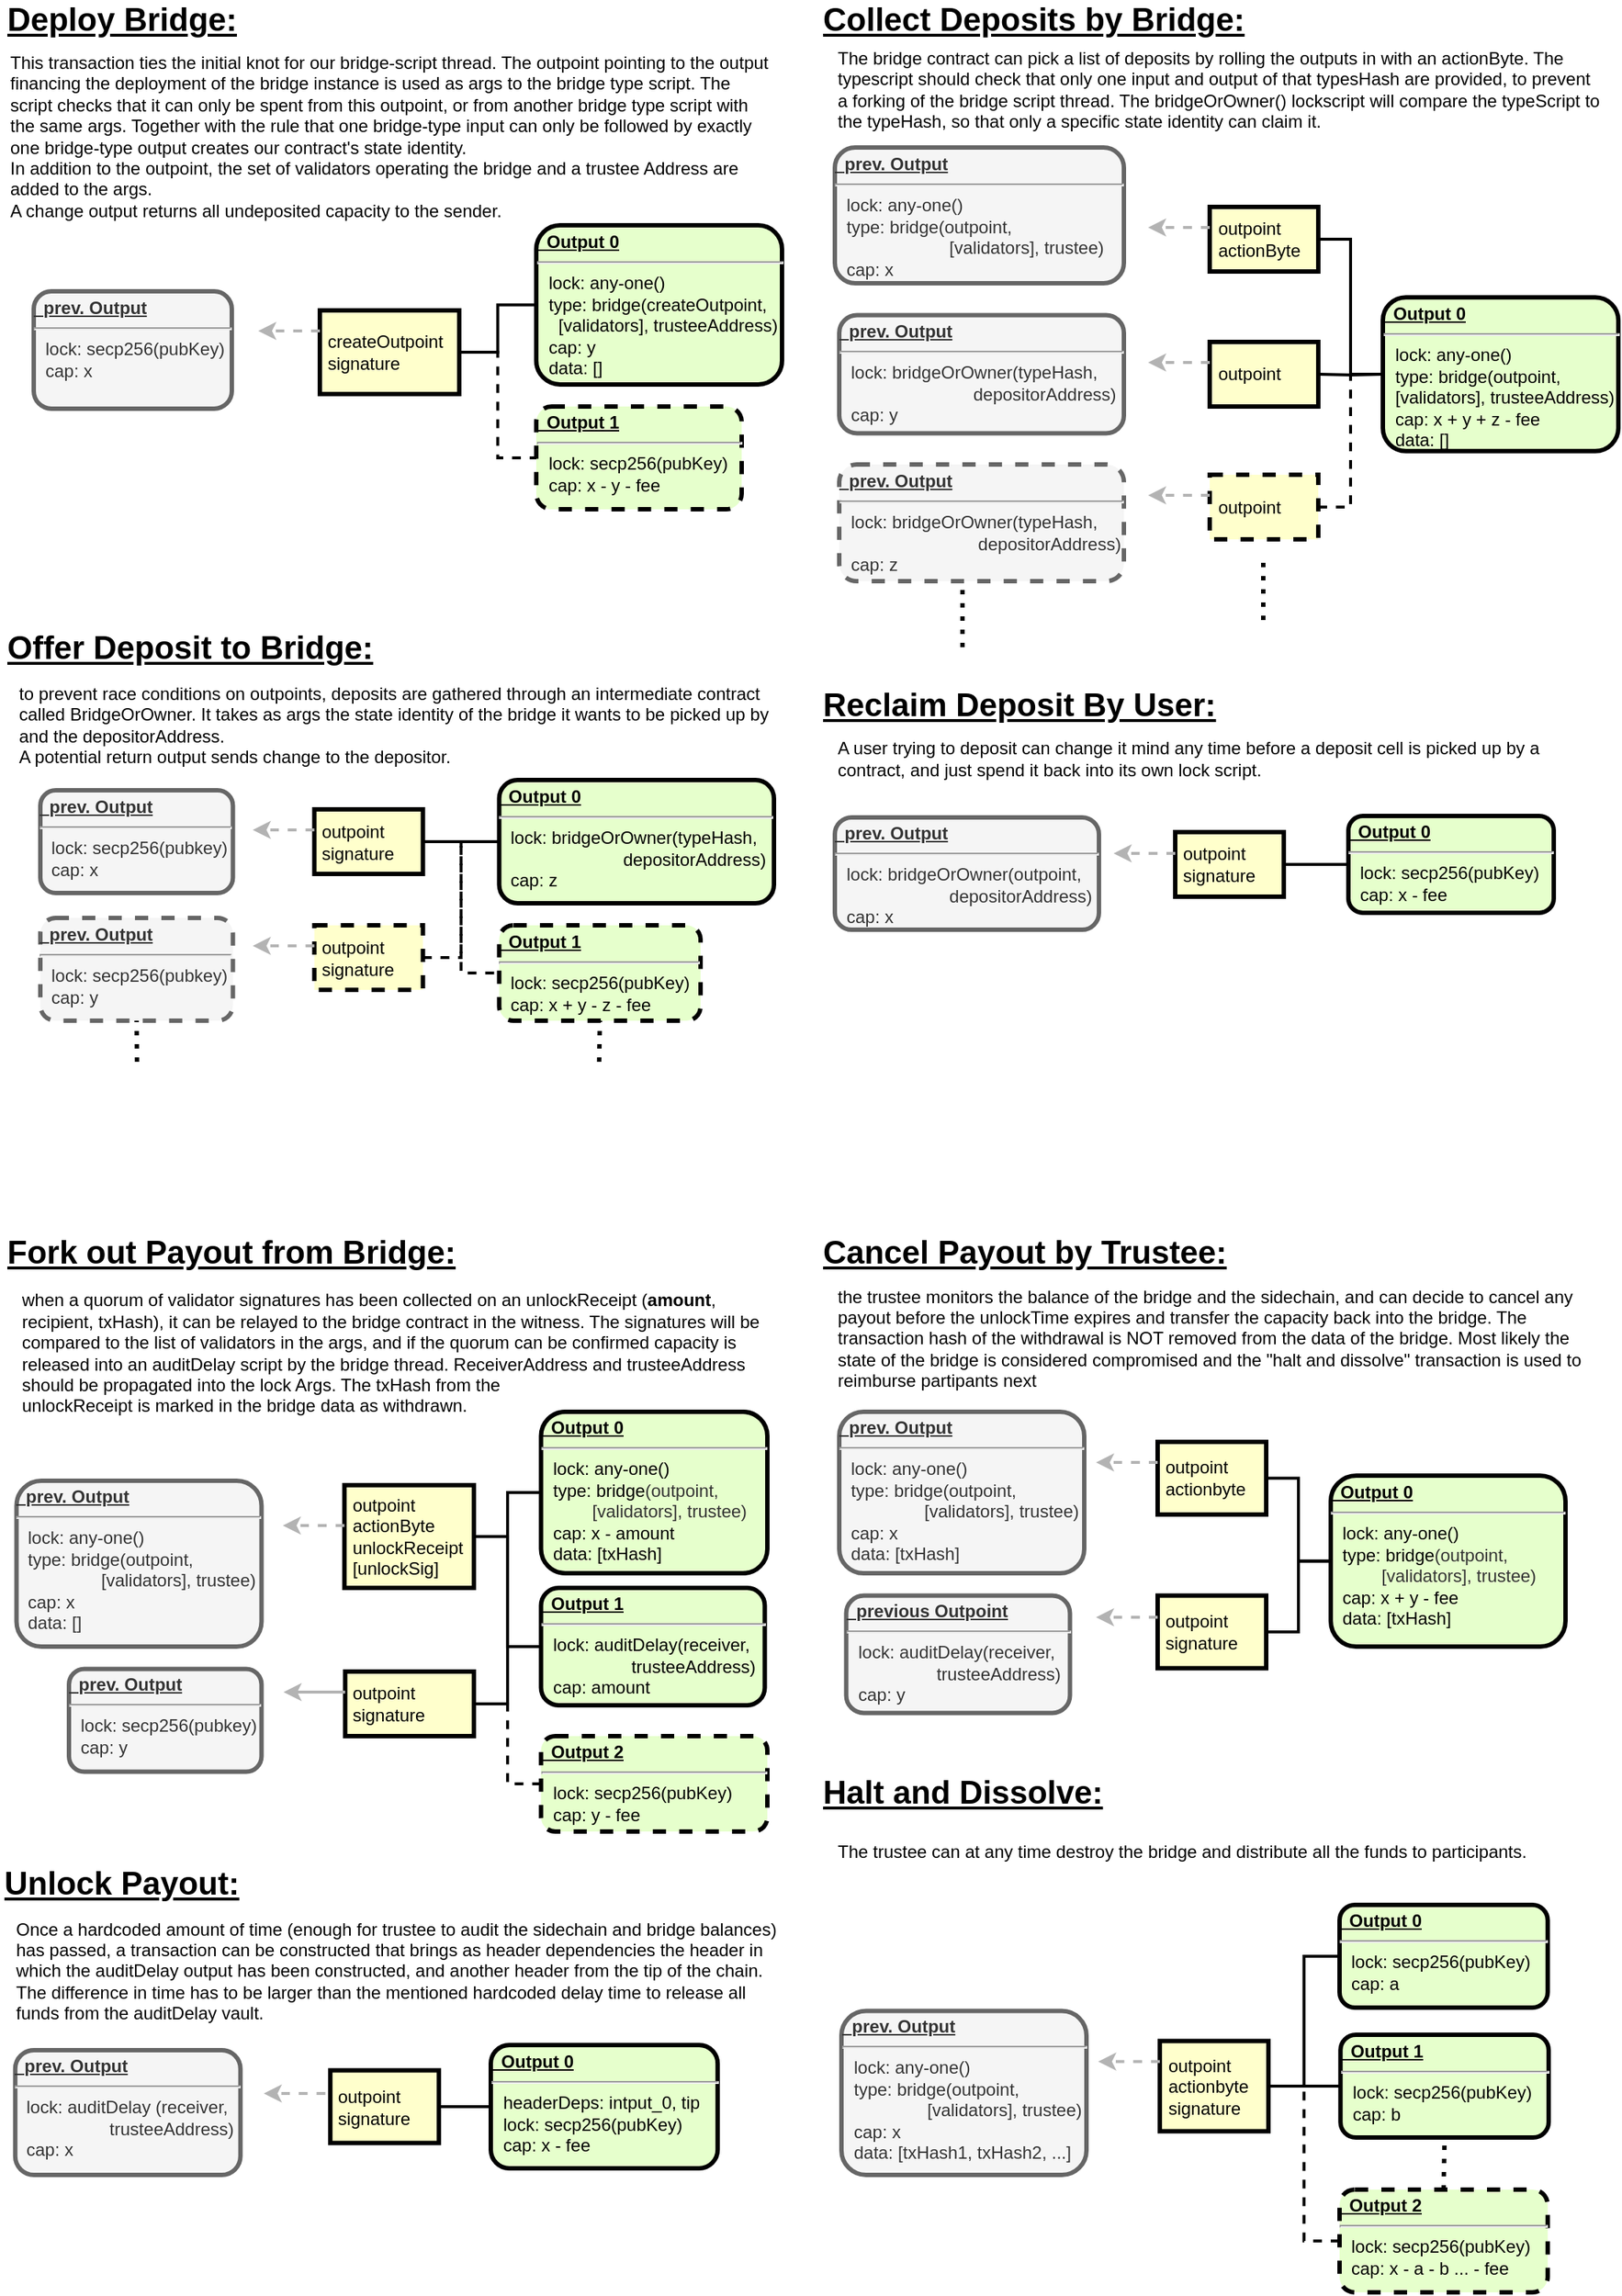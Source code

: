 <mxfile version="13.6.6" type="device"><diagram name="Page-1" id="c7558073-3199-34d8-9f00-42111426c3f3"><mxGraphModel dx="946" dy="512" grid="1" gridSize="10" guides="1" tooltips="1" connect="1" arrows="1" fold="1" page="1" pageScale="1" pageWidth="1169" pageHeight="827" background="#ffffff" math="0" shadow="0"><root><mxCell id="0"/><mxCell id="1" parent="0"/><mxCell id="2" value="&lt;p style=&quot;margin: 4px 0px 0px ; text-decoration: underline&quot;&gt;&lt;strong&gt;&amp;nbsp; Output 0&lt;br&gt;&lt;/strong&gt;&lt;/p&gt;&lt;hr&gt;&lt;p style=&quot;margin: 0px ; margin-left: 8px&quot;&gt;&lt;span style=&quot;font-weight: normal&quot;&gt;lock: any-one()&lt;br&gt;type: bridge(createOutpoint,&amp;nbsp;&lt;br&gt;&amp;nbsp; [validators], trusteeAddress)&lt;/span&gt;&lt;/p&gt;&lt;p style=&quot;margin: 0px ; margin-left: 8px&quot;&gt;&lt;span style=&quot;font-weight: normal&quot;&gt;cap: y&lt;br&gt;data: []&lt;/span&gt;&lt;/p&gt;" style="verticalAlign=middle;align=left;overflow=fill;fontSize=12;fontFamily=Helvetica;html=1;rounded=1;fontStyle=1;strokeWidth=3;fillColor=#E6FFCC" parent="1" vertex="1"><mxGeometry x="402.5" y="211.5" width="167.5" height="108.5" as="geometry"/></mxCell><mxCell id="3" value=" createOutpoint&#10; signature" style="whiteSpace=wrap;align=left;verticalAlign=middle;fontStyle=0;strokeWidth=3;fillColor=#FFFFCC" parent="1" vertex="1"><mxGeometry x="255" y="269.5" width="95" height="57" as="geometry"/></mxCell><mxCell id="6" value="&lt;p style=&quot;margin: 4px 0px 0px ; text-decoration: underline&quot;&gt;&lt;strong&gt;&amp;nbsp; prev. Output&lt;br&gt;&lt;/strong&gt;&lt;/p&gt;&lt;hr&gt;&lt;p style=&quot;margin: 0px ; margin-left: 8px&quot;&gt;&lt;span style=&quot;font-weight: normal&quot;&gt;lock: secp256(pubKey)&lt;br&gt;cap: x&lt;/span&gt;&lt;/p&gt;&lt;p style=&quot;margin: 0px ; margin-left: 8px&quot;&gt;&lt;br&gt;&lt;/p&gt;" style="verticalAlign=middle;align=left;overflow=fill;fontSize=12;fontFamily=Helvetica;html=1;rounded=1;fontStyle=1;strokeWidth=3;fillColor=#f5f5f5;strokeColor=#666666;fontColor=#333333;" parent="1" vertex="1"><mxGeometry x="60" y="256.5" width="135" height="80" as="geometry"/></mxCell><mxCell id="36" value="" style="edgeStyle=orthogonalEdgeStyle;strokeWidth=2;entryX=0;entryY=0.5;entryDx=0;entryDy=0;endArrow=none;endFill=0;rounded=0;exitX=1;exitY=0.5;exitDx=0;exitDy=0;" parent="1" target="2" edge="1" source="3"><mxGeometry width="100" height="100" relative="1" as="geometry"><mxPoint x="329" y="291.5" as="sourcePoint"/><mxPoint x="193" y="286.5" as="targetPoint"/></mxGeometry></mxCell><mxCell id="59" value="" style="edgeStyle=elbowEdgeStyle;elbow=horizontal;strokeWidth=2;exitX=0;exitY=0.5;exitDx=0;exitDy=0;dashed=1;strokeColor=#B3B3B3;" parent="1" edge="1"><mxGeometry width="100" height="100" relative="1" as="geometry"><mxPoint x="255" y="283.5" as="sourcePoint"/><mxPoint x="213" y="283.5" as="targetPoint"/><Array as="points"/></mxGeometry></mxCell><mxCell id="pe0Wf6HG9KtEQAq0Mvvo-97" value="&lt;p style=&quot;margin: 4px 0px 0px ; text-decoration: underline&quot;&gt;&lt;strong&gt;&amp;nbsp; Output 1&lt;br&gt;&lt;/strong&gt;&lt;/p&gt;&lt;hr&gt;&lt;p style=&quot;margin: 0px ; margin-left: 8px&quot;&gt;&lt;span style=&quot;font-weight: normal&quot;&gt;lock: secp256(pubKey)&lt;br&gt;cap: x - y - fee&lt;/span&gt;&lt;/p&gt;" style="verticalAlign=middle;align=left;overflow=fill;fontSize=12;fontFamily=Helvetica;html=1;rounded=1;fontStyle=1;strokeWidth=3;fillColor=#E6FFCC;dashed=1;" parent="1" vertex="1"><mxGeometry x="402.5" y="335" width="140" height="70" as="geometry"/></mxCell><mxCell id="pe0Wf6HG9KtEQAq0Mvvo-98" value="" style="edgeStyle=orthogonalEdgeStyle;strokeWidth=2;exitX=1;exitY=0.5;exitDx=0;exitDy=0;entryX=0;entryY=0.5;entryDx=0;entryDy=0;endArrow=none;endFill=0;rounded=0;dashed=1;" parent="1" source="3" target="pe0Wf6HG9KtEQAq0Mvvo-97" edge="1"><mxGeometry width="100" height="100" relative="1" as="geometry"><mxPoint x="323" y="246.5" as="sourcePoint"/><mxPoint x="396.5" y="261.5" as="targetPoint"/></mxGeometry></mxCell><mxCell id="pe0Wf6HG9KtEQAq0Mvvo-99" value="&lt;font style=&quot;font-size: 22px&quot;&gt;&lt;b&gt;&lt;u&gt;Deploy Bridge:&lt;/u&gt;&lt;/b&gt;&lt;/font&gt;" style="text;html=1;strokeColor=none;fillColor=none;align=left;verticalAlign=middle;whiteSpace=wrap;rounded=0;dashed=1;" parent="1" vertex="1"><mxGeometry x="40" y="61.5" width="256" height="20" as="geometry"/></mxCell><mxCell id="pe0Wf6HG9KtEQAq0Mvvo-100" value="&lt;p style=&quot;margin: 4px 0px 0px ; text-decoration: underline&quot;&gt;&lt;strong&gt;&amp;nbsp; Output 0&lt;br&gt;&lt;/strong&gt;&lt;/p&gt;&lt;hr&gt;&lt;p style=&quot;margin: 0px ; margin-left: 8px&quot;&gt;&lt;span style=&quot;font-weight: normal&quot;&gt;lock: bridgeOrOwner(typeHash,&lt;/span&gt;&lt;/p&gt;&lt;p style=&quot;margin: 0px ; margin-left: 8px&quot;&gt;&lt;span style=&quot;font-weight: normal&quot;&gt;&amp;nbsp; &amp;nbsp; &amp;nbsp; &amp;nbsp; &amp;nbsp; &amp;nbsp; &amp;nbsp; &amp;nbsp; &amp;nbsp; &amp;nbsp; &amp;nbsp; &amp;nbsp;&lt;/span&gt;&lt;span style=&quot;font-weight: 400&quot;&gt;depositorAddress&lt;/span&gt;&lt;span style=&quot;font-weight: normal&quot;&gt;)&lt;/span&gt;&lt;br&gt;&lt;span style=&quot;font-weight: normal&quot;&gt;cap: z&lt;/span&gt;&lt;/p&gt;" style="verticalAlign=middle;align=left;overflow=fill;fontSize=12;fontFamily=Helvetica;html=1;rounded=1;fontStyle=1;strokeWidth=3;fillColor=#E6FFCC" parent="1" vertex="1"><mxGeometry x="377.24" y="589.5" width="187.25" height="84" as="geometry"/></mxCell><mxCell id="pe0Wf6HG9KtEQAq0Mvvo-101" value=" outpoint&#10; signature" style="whiteSpace=wrap;align=left;verticalAlign=middle;fontStyle=0;strokeWidth=3;fillColor=#FFFFCC" parent="1" vertex="1"><mxGeometry x="251.25" y="609.5" width="74" height="44" as="geometry"/></mxCell><mxCell id="pe0Wf6HG9KtEQAq0Mvvo-102" value="&lt;p style=&quot;margin: 4px 0px 0px ; text-decoration: underline&quot;&gt;&lt;strong&gt;&amp;nbsp; prev. Output&lt;br&gt;&lt;/strong&gt;&lt;/p&gt;&lt;hr&gt;&lt;p style=&quot;margin: 0px ; margin-left: 8px&quot;&gt;&lt;span style=&quot;font-weight: normal&quot;&gt;lock: secp256(pubkey)&lt;br&gt;cap: x&lt;/span&gt;&lt;/p&gt;&lt;p style=&quot;margin: 0px ; margin-left: 8px&quot;&gt;&lt;br&gt;&lt;/p&gt;" style="verticalAlign=middle;align=left;overflow=fill;fontSize=12;fontFamily=Helvetica;html=1;rounded=1;fontStyle=1;strokeWidth=3;fillColor=#f5f5f5;strokeColor=#666666;fontColor=#333333;" parent="1" vertex="1"><mxGeometry x="64.49" y="596.5" width="131.25" height="70" as="geometry"/></mxCell><mxCell id="pe0Wf6HG9KtEQAq0Mvvo-103" value="" style="edgeStyle=orthogonalEdgeStyle;strokeWidth=2;entryX=0;entryY=0.5;entryDx=0;entryDy=0;endArrow=none;endFill=0;rounded=0;exitX=1;exitY=0.5;exitDx=0;exitDy=0;" parent="1" target="pe0Wf6HG9KtEQAq0Mvvo-100" edge="1" source="pe0Wf6HG9KtEQAq0Mvvo-101"><mxGeometry width="100" height="100" relative="1" as="geometry"><mxPoint x="325.25" y="666.5" as="sourcePoint"/><mxPoint x="189.25" y="661.5" as="targetPoint"/></mxGeometry></mxCell><mxCell id="pe0Wf6HG9KtEQAq0Mvvo-104" value="" style="edgeStyle=elbowEdgeStyle;elbow=horizontal;strokeWidth=2;exitX=0;exitY=0.5;exitDx=0;exitDy=0;dashed=1;strokeColor=#B3B3B3;" parent="1" edge="1"><mxGeometry width="100" height="100" relative="1" as="geometry"><mxPoint x="251.25" y="623.5" as="sourcePoint"/><mxPoint x="209.25" y="623.5" as="targetPoint"/><Array as="points"/></mxGeometry></mxCell><mxCell id="pe0Wf6HG9KtEQAq0Mvvo-105" value="&lt;p style=&quot;margin: 4px 0px 0px ; text-decoration: underline&quot;&gt;&lt;strong&gt;&amp;nbsp; Output 1&lt;br&gt;&lt;/strong&gt;&lt;/p&gt;&lt;hr&gt;&lt;p style=&quot;margin: 0px ; margin-left: 8px&quot;&gt;&lt;span style=&quot;font-weight: normal&quot;&gt;lock: secp256(pubKey)&lt;br&gt;cap: x + y - z - fee&lt;/span&gt;&lt;/p&gt;" style="verticalAlign=middle;align=left;overflow=fill;fontSize=12;fontFamily=Helvetica;html=1;rounded=1;fontStyle=1;strokeWidth=3;fillColor=#E6FFCC;dashed=1;" parent="1" vertex="1"><mxGeometry x="377.24" y="688.5" width="137.25" height="65" as="geometry"/></mxCell><mxCell id="pe0Wf6HG9KtEQAq0Mvvo-106" value="" style="edgeStyle=orthogonalEdgeStyle;strokeWidth=2;exitX=1;exitY=0.5;exitDx=0;exitDy=0;entryX=0;entryY=0.5;entryDx=0;entryDy=0;endArrow=none;endFill=0;rounded=0;dashed=1;" parent="1" source="pe0Wf6HG9KtEQAq0Mvvo-101" target="pe0Wf6HG9KtEQAq0Mvvo-105" edge="1"><mxGeometry width="100" height="100" relative="1" as="geometry"><mxPoint x="319.25" y="621.5" as="sourcePoint"/><mxPoint x="392.75" y="636.5" as="targetPoint"/></mxGeometry></mxCell><mxCell id="pe0Wf6HG9KtEQAq0Mvvo-107" value="&lt;font style=&quot;font-size: 22px&quot;&gt;&lt;b&gt;&lt;u&gt;Offer Deposit to Bridge:&lt;/u&gt;&lt;/b&gt;&lt;/font&gt;" style="text;html=1;strokeColor=none;fillColor=none;align=left;verticalAlign=middle;whiteSpace=wrap;rounded=0;dashed=1;" parent="1" vertex="1"><mxGeometry x="40" y="490" width="256.5" height="20" as="geometry"/></mxCell><mxCell id="pe0Wf6HG9KtEQAq0Mvvo-108" value="&lt;p style=&quot;margin: 4px 0px 0px ; text-decoration: underline&quot;&gt;&lt;strong&gt;&amp;nbsp; Output 0&lt;br&gt;&lt;/strong&gt;&lt;/p&gt;&lt;hr&gt;&lt;p style=&quot;margin: 0px ; margin-left: 8px&quot;&gt;&lt;span style=&quot;font-weight: 400&quot;&gt;lock: any-one()&lt;br&gt;&lt;/span&gt;&lt;span style=&quot;font-weight: normal&quot;&gt;type: bridge&lt;/span&gt;&lt;span style=&quot;font-weight: 400&quot;&gt;(outpoint, &lt;br&gt;[validators], trusteeAddress)&lt;/span&gt;&lt;span style=&quot;font-weight: normal&quot;&gt;&lt;br&gt;cap: x + y + z - fee&lt;br&gt;data: []&lt;/span&gt;&lt;/p&gt;" style="verticalAlign=middle;align=left;overflow=fill;fontSize=12;fontFamily=Helvetica;html=1;rounded=1;fontStyle=1;strokeWidth=3;fillColor=#E6FFCC" parent="1" vertex="1"><mxGeometry x="979.5" y="260.63" width="160.5" height="104.75" as="geometry"/></mxCell><mxCell id="pe0Wf6HG9KtEQAq0Mvvo-109" value=" outpoint" style="whiteSpace=wrap;align=left;verticalAlign=middle;fontStyle=0;strokeWidth=3;fillColor=#FFFFCC" parent="1" vertex="1"><mxGeometry x="861.5" y="291" width="74" height="44" as="geometry"/></mxCell><mxCell id="pe0Wf6HG9KtEQAq0Mvvo-110" value="&lt;p style=&quot;margin: 4px 0px 0px ; text-decoration: underline&quot;&gt;&lt;strong&gt;&amp;nbsp; prev. Output&lt;/strong&gt;&lt;strong&gt;&lt;br&gt;&lt;/strong&gt;&lt;/p&gt;&lt;hr&gt;&lt;p style=&quot;margin: 0px ; margin-left: 8px&quot;&gt;&lt;span style=&quot;font-weight: normal&quot;&gt;lock: bridgeOrOwner(typeHash, &lt;br&gt;&amp;nbsp; &amp;nbsp; &amp;nbsp; &amp;nbsp; &amp;nbsp; &amp;nbsp; &amp;nbsp; &amp;nbsp; &amp;nbsp; &amp;nbsp; &amp;nbsp; &amp;nbsp; &amp;nbsp;depositorAddress)&lt;br&gt;cap: y&lt;/span&gt;&lt;/p&gt;&lt;p style=&quot;margin: 0px ; margin-left: 8px&quot;&gt;&lt;br&gt;&lt;/p&gt;" style="verticalAlign=middle;align=left;overflow=fill;fontSize=12;fontFamily=Helvetica;html=1;rounded=1;fontStyle=1;strokeWidth=3;fillColor=#f5f5f5;strokeColor=#666666;fontColor=#333333;" parent="1" vertex="1"><mxGeometry x="609" y="272.75" width="194" height="80.5" as="geometry"/></mxCell><mxCell id="pe0Wf6HG9KtEQAq0Mvvo-111" value="" style="edgeStyle=orthogonalEdgeStyle;strokeWidth=2;entryX=0;entryY=0.5;entryDx=0;entryDy=0;endArrow=none;endFill=0;rounded=0;" parent="1" target="pe0Wf6HG9KtEQAq0Mvvo-108" edge="1"><mxGeometry width="100" height="100" relative="1" as="geometry"><mxPoint x="935.5" y="313" as="sourcePoint"/><mxPoint x="799.5" y="308" as="targetPoint"/></mxGeometry></mxCell><mxCell id="pe0Wf6HG9KtEQAq0Mvvo-112" value="" style="edgeStyle=elbowEdgeStyle;elbow=horizontal;strokeWidth=2;exitX=0;exitY=0.5;exitDx=0;exitDy=0;dashed=1;strokeColor=#B3B3B3;" parent="1" edge="1"><mxGeometry width="100" height="100" relative="1" as="geometry"><mxPoint x="861.5" y="305" as="sourcePoint"/><mxPoint x="819.5" y="305" as="targetPoint"/><Array as="points"/></mxGeometry></mxCell><mxCell id="pe0Wf6HG9KtEQAq0Mvvo-114" value="" style="edgeStyle=orthogonalEdgeStyle;strokeWidth=2;exitX=1;exitY=0.5;exitDx=0;exitDy=0;entryX=0;entryY=0.5;entryDx=0;entryDy=0;endArrow=none;endFill=0;rounded=0;dashed=1;" parent="1" source="pe0Wf6HG9KtEQAq0Mvvo-117" target="pe0Wf6HG9KtEQAq0Mvvo-108" edge="1"><mxGeometry width="100" height="100" relative="1" as="geometry"><mxPoint x="929.5" y="268" as="sourcePoint"/><mxPoint x="993" y="363" as="targetPoint"/></mxGeometry></mxCell><mxCell id="pe0Wf6HG9KtEQAq0Mvvo-115" value="&lt;font style=&quot;font-size: 22px&quot;&gt;&lt;b&gt;&lt;u&gt;Collect Deposits by Bridge:&lt;/u&gt;&lt;/b&gt;&lt;/font&gt;" style="text;html=1;strokeColor=none;fillColor=none;align=left;verticalAlign=middle;whiteSpace=wrap;rounded=0;dashed=1;" parent="1" vertex="1"><mxGeometry x="596" y="61.5" width="320" height="20" as="geometry"/></mxCell><mxCell id="pe0Wf6HG9KtEQAq0Mvvo-116" value="&lt;p style=&quot;margin: 4px 0px 0px ; text-decoration: underline&quot;&gt;&lt;strong&gt;&amp;nbsp; prev. Output&lt;br&gt;&lt;/strong&gt;&lt;/p&gt;&lt;hr&gt;&lt;p style=&quot;margin: 0px ; margin-left: 8px&quot;&gt;&lt;span style=&quot;font-weight: normal&quot;&gt;lock: bridgeOrOwner(typeHash,&lt;br&gt;&amp;nbsp; &amp;nbsp; &amp;nbsp; &amp;nbsp; &amp;nbsp; &amp;nbsp; &amp;nbsp; &amp;nbsp; &amp;nbsp; &amp;nbsp; &amp;nbsp; &amp;nbsp; &amp;nbsp; depositorAddress)&lt;br&gt;cap: z&lt;/span&gt;&lt;/p&gt;&lt;p style=&quot;margin: 0px ; margin-left: 8px&quot;&gt;&lt;br&gt;&lt;/p&gt;" style="verticalAlign=middle;align=left;overflow=fill;fontSize=12;fontFamily=Helvetica;html=1;rounded=1;fontStyle=1;strokeWidth=3;fillColor=#f5f5f5;strokeColor=#666666;fontColor=#333333;dashed=1;" parent="1" vertex="1"><mxGeometry x="609" y="374.5" width="194" height="79.5" as="geometry"/></mxCell><mxCell id="pe0Wf6HG9KtEQAq0Mvvo-117" value=" outpoint" style="whiteSpace=wrap;align=left;verticalAlign=middle;fontStyle=0;strokeWidth=3;fillColor=#FFFFCC;dashed=1;" parent="1" vertex="1"><mxGeometry x="861.5" y="381.5" width="74" height="44" as="geometry"/></mxCell><mxCell id="pe0Wf6HG9KtEQAq0Mvvo-118" value="" style="edgeStyle=elbowEdgeStyle;elbow=horizontal;strokeWidth=2;exitX=0;exitY=0.5;exitDx=0;exitDy=0;dashed=1;strokeColor=#B3B3B3;" parent="1" edge="1"><mxGeometry width="100" height="100" relative="1" as="geometry"><mxPoint x="861.5" y="395.5" as="sourcePoint"/><mxPoint x="819.5" y="395.5" as="targetPoint"/><Array as="points"/></mxGeometry></mxCell><mxCell id="pe0Wf6HG9KtEQAq0Mvvo-119" value="" style="endArrow=none;dashed=1;html=1;strokeColor=#000000;dashPattern=1 2;strokeWidth=3;" parent="1" edge="1"><mxGeometry width="50" height="50" relative="1" as="geometry"><mxPoint x="693" y="460" as="sourcePoint"/><mxPoint x="693" y="500" as="targetPoint"/></mxGeometry></mxCell><mxCell id="pe0Wf6HG9KtEQAq0Mvvo-120" value="" style="endArrow=none;dashed=1;html=1;strokeColor=#000000;dashPattern=1 2;strokeWidth=3;" parent="1" edge="1"><mxGeometry width="50" height="50" relative="1" as="geometry"><mxPoint x="898" y="441.5" as="sourcePoint"/><mxPoint x="898" y="481.5" as="targetPoint"/></mxGeometry></mxCell><mxCell id="pe0Wf6HG9KtEQAq0Mvvo-121" value="&lt;p style=&quot;margin: 4px 0px 0px ; text-decoration: underline&quot;&gt;&lt;strong&gt;&amp;nbsp; Output 0&lt;br&gt;&lt;/strong&gt;&lt;/p&gt;&lt;hr&gt;&lt;p style=&quot;margin: 0px ; margin-left: 8px&quot;&gt;&lt;span style=&quot;font-weight: 400&quot;&gt;lock: any-one()&lt;br&gt;&lt;/span&gt;&lt;span style=&quot;font-weight: normal&quot;&gt;type: bridge&lt;/span&gt;&lt;span style=&quot;color: rgb(51 , 51 , 51) ; font-weight: 400&quot;&gt;(outpoint,&lt;br&gt;&amp;nbsp; &amp;nbsp; &amp;nbsp; &amp;nbsp; [validators], trustee)&lt;/span&gt;&lt;span style=&quot;font-weight: normal&quot;&gt;&lt;br&gt;cap: x - amount&lt;br&gt;data: [txHash]&lt;/span&gt;&lt;/p&gt;" style="verticalAlign=middle;align=left;overflow=fill;fontSize=12;fontFamily=Helvetica;html=1;rounded=1;fontStyle=1;strokeWidth=3;fillColor=#E6FFCC" parent="1" vertex="1"><mxGeometry x="405.75" y="1020" width="154.25" height="110" as="geometry"/></mxCell><mxCell id="pe0Wf6HG9KtEQAq0Mvvo-122" value=" outpoint&#10; actionByte&#10; unlockReceipt&#10; [unlockSig]" style="whiteSpace=wrap;align=left;verticalAlign=middle;fontStyle=0;strokeWidth=3;fillColor=#FFFFCC" parent="1" vertex="1"><mxGeometry x="271.75" y="1070" width="88.25" height="70" as="geometry"/></mxCell><mxCell id="pe0Wf6HG9KtEQAq0Mvvo-124" value="" style="edgeStyle=orthogonalEdgeStyle;strokeWidth=2;entryX=0;entryY=0.5;entryDx=0;entryDy=0;endArrow=none;endFill=0;rounded=0;exitX=1;exitY=0.5;exitDx=0;exitDy=0;" parent="1" source="kE3c7LtbKAelAo4H2OEU-123" target="pe0Wf6HG9KtEQAq0Mvvo-121" edge="1"><mxGeometry width="100" height="100" relative="1" as="geometry"><mxPoint x="361.75" y="1087.5" as="sourcePoint"/><mxPoint x="225.75" y="1082.5" as="targetPoint"/></mxGeometry></mxCell><mxCell id="pe0Wf6HG9KtEQAq0Mvvo-125" value="" style="edgeStyle=elbowEdgeStyle;elbow=horizontal;strokeWidth=2;exitX=0;exitY=0.5;exitDx=0;exitDy=0;dashed=1;strokeColor=#B3B3B3;" parent="1" edge="1"><mxGeometry width="100" height="100" relative="1" as="geometry"><mxPoint x="271.75" y="1097.5" as="sourcePoint"/><mxPoint x="229.75" y="1097.5" as="targetPoint"/><Array as="points"/></mxGeometry></mxCell><mxCell id="pe0Wf6HG9KtEQAq0Mvvo-126" value="" style="edgeStyle=orthogonalEdgeStyle;strokeWidth=2;exitX=0;exitY=0.5;exitDx=0;exitDy=0;entryX=1;entryY=0.5;entryDx=0;entryDy=0;endArrow=none;endFill=0;rounded=0;" parent="1" source="pe0Wf6HG9KtEQAq0Mvvo-133" target="pe0Wf6HG9KtEQAq0Mvvo-122" edge="1"><mxGeometry width="100" height="100" relative="1" as="geometry"><mxPoint x="361.75" y="1178" as="sourcePoint"/><mxPoint x="419.25" y="1137.5" as="targetPoint"/></mxGeometry></mxCell><mxCell id="pe0Wf6HG9KtEQAq0Mvvo-127" value="&lt;font style=&quot;font-size: 22px&quot;&gt;&lt;b&gt;&lt;u&gt;Fork out Payout from Bridge:&lt;/u&gt;&lt;/b&gt;&lt;/font&gt;" style="text;html=1;strokeColor=none;fillColor=none;align=left;verticalAlign=middle;whiteSpace=wrap;rounded=0;dashed=1;" parent="1" vertex="1"><mxGeometry x="40.0" y="902" width="316" height="20" as="geometry"/></mxCell><mxCell id="pe0Wf6HG9KtEQAq0Mvvo-133" value="&lt;p style=&quot;margin: 4px 0px 0px ; text-decoration: underline&quot;&gt;&lt;strong&gt;&amp;nbsp; Output 1&lt;br&gt;&lt;/strong&gt;&lt;/p&gt;&lt;hr&gt;&lt;p style=&quot;margin: 0px ; margin-left: 8px&quot;&gt;&lt;span style=&quot;font-weight: 400&quot;&gt;lock: auditDelay(receiver,&lt;br&gt;&amp;nbsp; &amp;nbsp; &amp;nbsp; &amp;nbsp; &amp;nbsp; &amp;nbsp; &amp;nbsp; &amp;nbsp; trusteeAddress)&lt;/span&gt;&lt;span style=&quot;font-weight: normal&quot;&gt;&lt;br&gt;cap: amount&lt;/span&gt;&lt;/p&gt;" style="verticalAlign=middle;align=left;overflow=fill;fontSize=12;fontFamily=Helvetica;html=1;rounded=1;fontStyle=1;strokeWidth=3;fillColor=#E6FFCC" parent="1" vertex="1"><mxGeometry x="405.75" y="1140" width="152.5" height="80" as="geometry"/></mxCell><mxCell id="pe0Wf6HG9KtEQAq0Mvvo-134" value="&lt;p style=&quot;margin: 4px 0px 0px ; text-decoration: underline&quot;&gt;&lt;strong&gt;&amp;nbsp; Output 0&lt;br&gt;&lt;/strong&gt;&lt;/p&gt;&lt;hr&gt;&lt;p style=&quot;margin: 0px ; margin-left: 8px&quot;&gt;&lt;span style=&quot;font-weight: 400&quot;&gt;lock: secp256(pubKey)&lt;/span&gt;&lt;span style=&quot;font-weight: normal&quot;&gt;&lt;br&gt;cap: x - fee&lt;/span&gt;&lt;/p&gt;" style="verticalAlign=middle;align=left;overflow=fill;fontSize=12;fontFamily=Helvetica;html=1;rounded=1;fontStyle=1;strokeWidth=3;fillColor=#E6FFCC" parent="1" vertex="1"><mxGeometry x="956" y="614" width="140" height="66" as="geometry"/></mxCell><mxCell id="pe0Wf6HG9KtEQAq0Mvvo-135" value=" outpoint&#10; signature" style="whiteSpace=wrap;align=left;verticalAlign=middle;fontStyle=0;strokeWidth=3;fillColor=#FFFFCC" parent="1" vertex="1"><mxGeometry x="838" y="625" width="74" height="44" as="geometry"/></mxCell><mxCell id="pe0Wf6HG9KtEQAq0Mvvo-136" value="&lt;p style=&quot;margin: 4px 0px 0px ; text-decoration: underline&quot;&gt;&lt;strong&gt;&amp;nbsp; prev. Output&lt;br&gt;&lt;/strong&gt;&lt;/p&gt;&lt;hr&gt;&lt;p style=&quot;margin: 0px ; margin-left: 8px&quot;&gt;&lt;span style=&quot;font-weight: normal&quot;&gt;lock: bridgeOrOwner(outpoint,&lt;/span&gt;&lt;/p&gt;&lt;p style=&quot;margin: 0px ; margin-left: 8px&quot;&gt;&lt;span style=&quot;font-weight: normal&quot;&gt;&amp;nbsp; &amp;nbsp; &amp;nbsp; &amp;nbsp; &amp;nbsp; &amp;nbsp; &amp;nbsp; &amp;nbsp; &amp;nbsp; &amp;nbsp; &amp;nbsp;depositorAddress)&lt;br&gt;cap: x&lt;/span&gt;&lt;/p&gt;&lt;p style=&quot;margin: 0px ; margin-left: 8px&quot;&gt;&lt;br&gt;&lt;/p&gt;" style="verticalAlign=middle;align=left;overflow=fill;fontSize=12;fontFamily=Helvetica;html=1;rounded=1;fontStyle=1;strokeWidth=3;fillColor=#f5f5f5;strokeColor=#666666;fontColor=#333333;" parent="1" vertex="1"><mxGeometry x="606" y="615" width="180" height="76.5" as="geometry"/></mxCell><mxCell id="pe0Wf6HG9KtEQAq0Mvvo-137" value="" style="edgeStyle=orthogonalEdgeStyle;strokeWidth=2;entryX=0;entryY=0.5;entryDx=0;entryDy=0;endArrow=none;endFill=0;rounded=0;exitX=1;exitY=0.5;exitDx=0;exitDy=0;" parent="1" target="pe0Wf6HG9KtEQAq0Mvvo-134" edge="1" source="pe0Wf6HG9KtEQAq0Mvvo-135"><mxGeometry width="100" height="100" relative="1" as="geometry"><mxPoint x="912" y="647.5" as="sourcePoint"/><mxPoint x="776" y="642.5" as="targetPoint"/></mxGeometry></mxCell><mxCell id="pe0Wf6HG9KtEQAq0Mvvo-138" value="" style="edgeStyle=elbowEdgeStyle;elbow=horizontal;strokeWidth=2;exitX=0;exitY=0.5;exitDx=0;exitDy=0;dashed=1;strokeColor=#B3B3B3;" parent="1" edge="1"><mxGeometry width="100" height="100" relative="1" as="geometry"><mxPoint x="838" y="639.5" as="sourcePoint"/><mxPoint x="796" y="639.5" as="targetPoint"/><Array as="points"/></mxGeometry></mxCell><mxCell id="pe0Wf6HG9KtEQAq0Mvvo-140" value="&lt;font style=&quot;font-size: 22px&quot;&gt;&lt;b&gt;&lt;u&gt;Reclaim Deposit By User:&lt;/u&gt;&lt;/b&gt;&lt;/font&gt;" style="text;html=1;strokeColor=none;fillColor=none;align=left;verticalAlign=middle;whiteSpace=wrap;rounded=0;dashed=1;" parent="1" vertex="1"><mxGeometry x="596" y="528.5" width="280" height="20" as="geometry"/></mxCell><mxCell id="pe0Wf6HG9KtEQAq0Mvvo-146" value="&lt;p style=&quot;margin: 4px 0px 0px ; text-decoration: underline&quot;&gt;&lt;strong&gt;&amp;nbsp; Output 0&lt;br&gt;&lt;/strong&gt;&lt;/p&gt;&lt;hr&gt;&lt;p style=&quot;margin: 0px ; margin-left: 8px&quot;&gt;&lt;span style=&quot;font-weight: 400&quot;&gt;headerDeps: intput_0, tip&lt;/span&gt;&lt;span style=&quot;font-weight: 400&quot;&gt;&lt;br&gt;lock: secp256(pubKey)&lt;/span&gt;&lt;span style=&quot;font-weight: normal&quot;&gt;&lt;br&gt;cap: x - fee&lt;/span&gt;&lt;/p&gt;" style="verticalAlign=middle;align=left;overflow=fill;fontSize=12;fontFamily=Helvetica;html=1;rounded=1;fontStyle=1;strokeWidth=3;fillColor=#E6FFCC" parent="1" vertex="1"><mxGeometry x="371.51" y="1451.5" width="154.62" height="84" as="geometry"/></mxCell><mxCell id="pe0Wf6HG9KtEQAq0Mvvo-147" value=" outpoint&#10; signature" style="whiteSpace=wrap;align=left;verticalAlign=middle;fontStyle=0;strokeWidth=3;fillColor=#FFFFCC" parent="1" vertex="1"><mxGeometry x="262.13" y="1468.75" width="74" height="49.5" as="geometry"/></mxCell><mxCell id="pe0Wf6HG9KtEQAq0Mvvo-148" value="&lt;p style=&quot;margin: 4px 0px 0px ; text-decoration: underline&quot;&gt;&lt;strong&gt;&amp;nbsp; prev. Output&lt;br&gt;&lt;/strong&gt;&lt;/p&gt;&lt;hr&gt;&lt;p style=&quot;margin: 0px ; margin-left: 8px&quot;&gt;&lt;span style=&quot;font-weight: normal&quot;&gt;lock: auditDelay (receiver, &lt;br&gt;&amp;nbsp; &amp;nbsp; &amp;nbsp; &amp;nbsp; &amp;nbsp; &amp;nbsp; &amp;nbsp; &amp;nbsp; &amp;nbsp;trusteeAddress)&lt;br&gt;cap: x&lt;/span&gt;&lt;/p&gt;&lt;p style=&quot;margin: 0px ; margin-left: 8px&quot;&gt;&lt;br&gt;&lt;/p&gt;" style="verticalAlign=middle;align=left;overflow=fill;fontSize=12;fontFamily=Helvetica;html=1;rounded=1;fontStyle=1;strokeWidth=3;fillColor=#f5f5f5;strokeColor=#666666;fontColor=#333333;" parent="1" vertex="1"><mxGeometry x="47.38" y="1455" width="153.5" height="85" as="geometry"/></mxCell><mxCell id="pe0Wf6HG9KtEQAq0Mvvo-149" value="" style="edgeStyle=orthogonalEdgeStyle;strokeWidth=2;entryX=0;entryY=0.5;entryDx=0;entryDy=0;endArrow=none;endFill=0;rounded=0;exitX=1;exitY=0.5;exitDx=0;exitDy=0;" parent="1" source="pe0Wf6HG9KtEQAq0Mvvo-147" target="pe0Wf6HG9KtEQAq0Mvvo-146" edge="1"><mxGeometry width="100" height="100" relative="1" as="geometry"><mxPoint x="332.76" y="1468.75" as="sourcePoint"/><mxPoint x="196.76" y="1463.75" as="targetPoint"/></mxGeometry></mxCell><mxCell id="pe0Wf6HG9KtEQAq0Mvvo-150" value="" style="edgeStyle=elbowEdgeStyle;elbow=horizontal;strokeWidth=2;exitX=0;exitY=0.5;exitDx=0;exitDy=0;dashed=1;strokeColor=#B3B3B3;" parent="1" edge="1"><mxGeometry width="100" height="100" relative="1" as="geometry"><mxPoint x="258.76" y="1484.5" as="sourcePoint"/><mxPoint x="216.76" y="1484.5" as="targetPoint"/><Array as="points"/></mxGeometry></mxCell><mxCell id="pe0Wf6HG9KtEQAq0Mvvo-152" value="&lt;font style=&quot;font-size: 22px&quot;&gt;&lt;b&gt;&lt;u&gt;Unlock Payout:&lt;/u&gt;&lt;/b&gt;&lt;/font&gt;" style="text;html=1;strokeColor=none;fillColor=none;align=left;verticalAlign=middle;whiteSpace=wrap;rounded=0;dashed=1;" parent="1" vertex="1"><mxGeometry x="37.5" y="1331.5" width="236.5" height="20" as="geometry"/></mxCell><mxCell id="kE3c7LtbKAelAo4H2OEU-60" value=" outpoint&#10; actionbyte" style="whiteSpace=wrap;align=left;verticalAlign=middle;fontStyle=0;strokeWidth=3;fillColor=#FFFFCC" vertex="1" parent="1"><mxGeometry x="826" y="1040.5" width="74" height="49.5" as="geometry"/></mxCell><mxCell id="kE3c7LtbKAelAo4H2OEU-62" value="" style="edgeStyle=orthogonalEdgeStyle;strokeWidth=2;entryX=0;entryY=0.5;entryDx=0;entryDy=0;endArrow=none;endFill=0;rounded=0;exitX=1;exitY=0.5;exitDx=0;exitDy=0;" edge="1" parent="1" source="kE3c7LtbKAelAo4H2OEU-85" target="kE3c7LtbKAelAo4H2OEU-96"><mxGeometry width="100" height="100" relative="1" as="geometry"><mxPoint x="900" y="1047.5" as="sourcePoint"/><mxPoint x="944" y="1065.25" as="targetPoint"/></mxGeometry></mxCell><mxCell id="kE3c7LtbKAelAo4H2OEU-63" value="" style="edgeStyle=elbowEdgeStyle;elbow=horizontal;strokeWidth=2;exitX=0;exitY=0.5;exitDx=0;exitDy=0;dashed=1;strokeColor=#B3B3B3;" edge="1" parent="1"><mxGeometry width="100" height="100" relative="1" as="geometry"><mxPoint x="826" y="1054.5" as="sourcePoint"/><mxPoint x="784" y="1054.5" as="targetPoint"/><Array as="points"/></mxGeometry></mxCell><mxCell id="kE3c7LtbKAelAo4H2OEU-64" value="" style="edgeStyle=orthogonalEdgeStyle;strokeWidth=2;exitX=0;exitY=0.5;exitDx=0;exitDy=0;entryX=1;entryY=0.5;entryDx=0;entryDy=0;endArrow=none;endFill=0;rounded=0;" edge="1" parent="1" source="kE3c7LtbKAelAo4H2OEU-96" target="kE3c7LtbKAelAo4H2OEU-60"><mxGeometry width="100" height="100" relative="1" as="geometry"><mxPoint x="944" y="1170" as="sourcePoint"/><mxPoint x="957.5" y="1097.5" as="targetPoint"/></mxGeometry></mxCell><mxCell id="kE3c7LtbKAelAo4H2OEU-65" value="&lt;font style=&quot;font-size: 22px&quot;&gt;&lt;b&gt;&lt;u&gt;Cancel Payout by Trustee:&lt;/u&gt;&lt;/b&gt;&lt;/font&gt;" style="text;html=1;strokeColor=none;fillColor=none;align=left;verticalAlign=middle;whiteSpace=wrap;rounded=0;dashed=1;" vertex="1" parent="1"><mxGeometry x="596" y="902" width="320" height="20" as="geometry"/></mxCell><mxCell id="kE3c7LtbKAelAo4H2OEU-76" value=" outpoint&#10; actionByte" style="whiteSpace=wrap;align=left;verticalAlign=middle;fontStyle=0;strokeWidth=3;fillColor=#FFFFCC" vertex="1" parent="1"><mxGeometry x="861.5" y="199" width="74" height="44" as="geometry"/></mxCell><mxCell id="kE3c7LtbKAelAo4H2OEU-77" value="&lt;p style=&quot;margin: 4px 0px 0px ; text-decoration: underline&quot;&gt;&lt;strong&gt;&amp;nbsp; prev. Output&lt;/strong&gt;&lt;strong&gt;&lt;br&gt;&lt;/strong&gt;&lt;/p&gt;&lt;hr&gt;&lt;p style=&quot;margin: 0px ; margin-left: 8px&quot;&gt;&lt;span style=&quot;font-weight: normal&quot;&gt;lock: any-one()&lt;br&gt;type: bridge(outpoint,&lt;br&gt;&amp;nbsp; &amp;nbsp; &amp;nbsp; &amp;nbsp; &amp;nbsp; &amp;nbsp; &amp;nbsp; &amp;nbsp; &amp;nbsp; &amp;nbsp; &amp;nbsp;[validators], trustee)&lt;br&gt;cap: x&lt;/span&gt;&lt;/p&gt;&lt;p style=&quot;margin: 0px ; margin-left: 8px&quot;&gt;&lt;br&gt;&lt;/p&gt;" style="verticalAlign=middle;align=left;overflow=fill;fontSize=12;fontFamily=Helvetica;html=1;rounded=1;fontStyle=1;strokeWidth=3;fillColor=#f5f5f5;strokeColor=#666666;fontColor=#333333;" vertex="1" parent="1"><mxGeometry x="606" y="158.5" width="197" height="92.5" as="geometry"/></mxCell><mxCell id="kE3c7LtbKAelAo4H2OEU-78" value="" style="edgeStyle=elbowEdgeStyle;elbow=horizontal;strokeWidth=2;exitX=0;exitY=0.5;exitDx=0;exitDy=0;dashed=1;strokeColor=#B3B3B3;" edge="1" parent="1"><mxGeometry width="100" height="100" relative="1" as="geometry"><mxPoint x="861.5" y="213" as="sourcePoint"/><mxPoint x="819.5" y="213" as="targetPoint"/><Array as="points"/></mxGeometry></mxCell><mxCell id="kE3c7LtbKAelAo4H2OEU-79" value="" style="edgeStyle=orthogonalEdgeStyle;strokeWidth=2;entryX=0;entryY=0.5;entryDx=0;entryDy=0;endArrow=none;endFill=0;rounded=0;exitX=1;exitY=0.5;exitDx=0;exitDy=0;" edge="1" parent="1" source="kE3c7LtbKAelAo4H2OEU-76" target="pe0Wf6HG9KtEQAq0Mvvo-108"><mxGeometry width="100" height="100" relative="1" as="geometry"><mxPoint x="945.5" y="323" as="sourcePoint"/><mxPoint x="989.5" y="365.5" as="targetPoint"/></mxGeometry></mxCell><mxCell id="kE3c7LtbKAelAo4H2OEU-82" value="&lt;p style=&quot;margin: 4px 0px 0px ; text-decoration: underline&quot;&gt;&lt;strong&gt;&amp;nbsp; prev. Output&lt;/strong&gt;&lt;strong&gt;&lt;br&gt;&lt;/strong&gt;&lt;/p&gt;&lt;hr&gt;&lt;p style=&quot;margin: 0px ; margin-left: 8px&quot;&gt;&lt;span style=&quot;font-weight: normal&quot;&gt;lock: any-one()&lt;br&gt;type: bridge(outpoint, &lt;br&gt;&amp;nbsp; &amp;nbsp; &amp;nbsp; &amp;nbsp; &amp;nbsp; &amp;nbsp; &amp;nbsp; &amp;nbsp;[validators], trustee)&lt;br&gt;cap: x&lt;br&gt;data: []&lt;/span&gt;&lt;/p&gt;&lt;p style=&quot;margin: 0px ; margin-left: 8px&quot;&gt;&lt;br&gt;&lt;/p&gt;" style="verticalAlign=middle;align=left;overflow=fill;fontSize=12;fontFamily=Helvetica;html=1;rounded=1;fontStyle=1;strokeWidth=3;fillColor=#f5f5f5;strokeColor=#666666;fontColor=#333333;" vertex="1" parent="1"><mxGeometry x="48.25" y="1067" width="167" height="113" as="geometry"/></mxCell><mxCell id="kE3c7LtbKAelAo4H2OEU-83" value="&lt;p style=&quot;margin: 4px 0px 0px ; text-decoration: underline&quot;&gt;&lt;strong&gt;&amp;nbsp; prev. Output&lt;/strong&gt;&lt;strong&gt;&lt;br&gt;&lt;/strong&gt;&lt;/p&gt;&lt;hr&gt;&lt;p style=&quot;margin: 0px ; margin-left: 8px&quot;&gt;&lt;span style=&quot;font-weight: normal&quot;&gt;lock: any-one()&lt;br&gt;type: bridge(outpoint, &lt;br&gt;&amp;nbsp; &amp;nbsp; &amp;nbsp; &amp;nbsp; &amp;nbsp; &amp;nbsp; &amp;nbsp; &amp;nbsp;[validators], trustee)&lt;br&gt;cap: x&lt;/span&gt;&lt;/p&gt;&lt;p style=&quot;margin: 0px ; margin-left: 8px&quot;&gt;&lt;span style=&quot;font-weight: normal&quot;&gt;data: [txHash]&lt;/span&gt;&lt;/p&gt;" style="verticalAlign=middle;align=left;overflow=fill;fontSize=12;fontFamily=Helvetica;html=1;rounded=1;fontStyle=1;strokeWidth=3;fillColor=#f5f5f5;strokeColor=#666666;fontColor=#333333;" vertex="1" parent="1"><mxGeometry x="609" y="1020" width="167" height="110" as="geometry"/></mxCell><mxCell id="kE3c7LtbKAelAo4H2OEU-84" value="&lt;p style=&quot;margin: 4px 0px 0px ; text-decoration: underline&quot;&gt;&lt;strong&gt;&amp;nbsp; previous Outpoint&lt;br&gt;&lt;/strong&gt;&lt;/p&gt;&lt;hr&gt;&lt;p style=&quot;margin: 0px ; margin-left: 8px&quot;&gt;&lt;span style=&quot;font-weight: 400&quot;&gt;lock: auditDelay(receiver,&lt;br&gt;&amp;nbsp; &amp;nbsp; &amp;nbsp; &amp;nbsp; &amp;nbsp; &amp;nbsp; &amp;nbsp; &amp;nbsp; trusteeAddress)&lt;/span&gt;&lt;span style=&quot;font-weight: normal&quot;&gt;&lt;br&gt;cap: y&lt;/span&gt;&lt;/p&gt;" style="verticalAlign=middle;align=left;overflow=fill;fontSize=12;fontFamily=Helvetica;html=1;rounded=1;fontStyle=1;strokeWidth=3;fillColor=#f5f5f5;strokeColor=#666666;fontColor=#333333;" vertex="1" parent="1"><mxGeometry x="613.75" y="1145.25" width="152.5" height="80" as="geometry"/></mxCell><mxCell id="kE3c7LtbKAelAo4H2OEU-85" value=" outpoint&#10; signature" style="whiteSpace=wrap;align=left;verticalAlign=middle;fontStyle=0;strokeWidth=3;fillColor=#FFFFCC" vertex="1" parent="1"><mxGeometry x="826" y="1145.25" width="74" height="49.5" as="geometry"/></mxCell><mxCell id="kE3c7LtbKAelAo4H2OEU-86" value="" style="edgeStyle=elbowEdgeStyle;elbow=horizontal;strokeWidth=2;exitX=0;exitY=0.5;exitDx=0;exitDy=0;dashed=1;strokeColor=#B3B3B3;" edge="1" parent="1"><mxGeometry width="100" height="100" relative="1" as="geometry"><mxPoint x="826" y="1160" as="sourcePoint"/><mxPoint x="784" y="1160" as="targetPoint"/><Array as="points"/></mxGeometry></mxCell><mxCell id="kE3c7LtbKAelAo4H2OEU-88" value="The bridge contract can pick a list of deposits by rolling the outputs in with an actionByte. The typescript should check that only one input and output of that typesHash are provided, to prevent a forking of the bridge script thread. The bridgeOrOwner() lockscript will compare the typeScript to the typeHash, so that only a specific state identity can claim it." style="text;html=1;strokeColor=none;fillColor=none;align=left;verticalAlign=middle;whiteSpace=wrap;rounded=0;" vertex="1" parent="1"><mxGeometry x="606" y="98.5" width="521.75" height="40" as="geometry"/></mxCell><mxCell id="kE3c7LtbKAelAo4H2OEU-89" value="This transaction ties the initial knot for our bridge-script thread. The outpoint pointing to the output financing the deployment of the bridge instance is used as args to the bridge type script. The script checks that it can only be spent from this outpoint, or from another bridge type script with the same args. Together with the rule that one bridge-type input can only be followed by exactly one bridge-type output creates our contract's state identity.&lt;br&gt;In addition to the outpoint, the set of validators operating the bridge and a trustee Address are added to the args.&lt;br&gt;A change output returns all undeposited capacity to the sender." style="text;html=1;strokeColor=none;fillColor=none;align=left;verticalAlign=middle;whiteSpace=wrap;rounded=0;" vertex="1" parent="1"><mxGeometry x="41.63" y="91.5" width="521.75" height="118.5" as="geometry"/></mxCell><mxCell id="kE3c7LtbKAelAo4H2OEU-92" value="to prevent race conditions on outpoints, deposits are gathered through an intermediate contract called BridgeOrOwner. It takes as args the state identity of the bridge it wants to be picked up by and the depositorAddress.&lt;br&gt;A potential return output sends change to the depositor." style="text;html=1;strokeColor=none;fillColor=none;align=left;verticalAlign=middle;whiteSpace=wrap;rounded=0;" vertex="1" parent="1"><mxGeometry x="48.25" y="521.5" width="521.75" height="60" as="geometry"/></mxCell><mxCell id="kE3c7LtbKAelAo4H2OEU-93" value="A user trying to deposit can change it mind any time before a deposit cell is picked up by a contract, and just spend it back into its own lock script.&amp;nbsp;" style="text;html=1;strokeColor=none;fillColor=none;align=left;verticalAlign=middle;whiteSpace=wrap;rounded=0;" vertex="1" parent="1"><mxGeometry x="606" y="553" width="521.75" height="43.5" as="geometry"/></mxCell><mxCell id="kE3c7LtbKAelAo4H2OEU-94" value="when a quorum of validator signatures has been collected on an unlockReceipt (&lt;b&gt;amount&lt;/b&gt;, recipient, txHash), it can be relayed to the bridge contract in the witness. The signatures will be compared to the list of validators in the args, and if the quorum can be confirmed capacity is released into an auditDelay script by the bridge thread. ReceiverAddress and&amp;nbsp;trusteeAddress should be propagated into the lock Args. The txHash from the&lt;br&gt;unlockReceipt is marked in the bridge data as withdrawn." style="text;html=1;strokeColor=none;fillColor=none;align=left;verticalAlign=middle;whiteSpace=wrap;rounded=0;" vertex="1" parent="1"><mxGeometry x="49.88" y="930.5" width="521.75" height="99.5" as="geometry"/></mxCell><mxCell id="kE3c7LtbKAelAo4H2OEU-95" value="Once a hardcoded amount of time (enough for trustee to audit the sidechain and bridge balances) has passed, a transaction can be constructed that brings as header dependencies the header in which the auditDelay output has been constructed, and another header from the tip of the chain. The difference in time has to be larger than the mentioned hardcoded delay time to release all funds from the auditDelay vault." style="text;html=1;strokeColor=none;fillColor=none;align=left;verticalAlign=middle;whiteSpace=wrap;rounded=0;" vertex="1" parent="1"><mxGeometry x="45.75" y="1360" width="521.75" height="81.5" as="geometry"/></mxCell><mxCell id="kE3c7LtbKAelAo4H2OEU-96" value="&lt;p style=&quot;margin: 4px 0px 0px ; text-decoration: underline&quot;&gt;&lt;strong&gt;&amp;nbsp; Output 0&lt;br&gt;&lt;/strong&gt;&lt;/p&gt;&lt;hr&gt;&lt;p style=&quot;margin: 0px ; margin-left: 8px&quot;&gt;&lt;span style=&quot;font-weight: 400&quot;&gt;lock: any-one()&lt;br&gt;&lt;/span&gt;&lt;span style=&quot;font-weight: normal&quot;&gt;type: bridge&lt;/span&gt;&lt;span style=&quot;color: rgb(51 , 51 , 51) ; font-weight: 400&quot;&gt;(outpoint,&lt;br&gt;&amp;nbsp; &amp;nbsp; &amp;nbsp; &amp;nbsp; [validators], trustee)&lt;/span&gt;&lt;span style=&quot;font-weight: normal&quot;&gt;&lt;br&gt;cap: x + y - fee&lt;br&gt;data: [txHash]&lt;/span&gt;&lt;/p&gt;" style="verticalAlign=middle;align=left;overflow=fill;fontSize=12;fontFamily=Helvetica;html=1;rounded=1;fontStyle=1;strokeWidth=3;fillColor=#E6FFCC" vertex="1" parent="1"><mxGeometry x="944" y="1063.5" width="160" height="116.5" as="geometry"/></mxCell><mxCell id="kE3c7LtbKAelAo4H2OEU-97" value="the trustee monitors the balance of the bridge and the sidechain, and can decide to cancel any payout before the unlockTime expires and transfer the capacity back into the bridge. The transaction hash of the withdrawal is NOT removed from the data of the bridge. Most likely the state of the bridge is considered compromised and the &quot;halt and dissolve&quot; transaction is used to reimburse partipants next" style="text;html=1;strokeColor=none;fillColor=none;align=left;verticalAlign=middle;whiteSpace=wrap;rounded=0;" vertex="1" parent="1"><mxGeometry x="606" y="930.5" width="521.75" height="79.5" as="geometry"/></mxCell><mxCell id="kE3c7LtbKAelAo4H2OEU-98" value=" outpoint&#10; actionbyte&#10; signature" style="whiteSpace=wrap;align=left;verticalAlign=middle;fontStyle=0;strokeWidth=3;fillColor=#FFFFCC" vertex="1" parent="1"><mxGeometry x="827.5" y="1448.75" width="74" height="61.5" as="geometry"/></mxCell><mxCell id="kE3c7LtbKAelAo4H2OEU-100" value="" style="edgeStyle=elbowEdgeStyle;elbow=horizontal;strokeWidth=2;exitX=0;exitY=0.5;exitDx=0;exitDy=0;dashed=1;strokeColor=#B3B3B3;" edge="1" parent="1"><mxGeometry width="100" height="100" relative="1" as="geometry"><mxPoint x="827.5" y="1462.75" as="sourcePoint"/><mxPoint x="785.5" y="1462.75" as="targetPoint"/><Array as="points"/></mxGeometry></mxCell><mxCell id="kE3c7LtbKAelAo4H2OEU-101" value="" style="edgeStyle=orthogonalEdgeStyle;strokeWidth=2;exitX=0;exitY=0.5;exitDx=0;exitDy=0;entryX=1;entryY=0.5;entryDx=0;entryDy=0;endArrow=none;endFill=0;rounded=0;" edge="1" parent="1" source="kE3c7LtbKAelAo4H2OEU-109" target="kE3c7LtbKAelAo4H2OEU-98"><mxGeometry width="100" height="100" relative="1" as="geometry"><mxPoint x="950" y="1440.25" as="sourcePoint"/><mxPoint x="963.5" y="1425.5" as="targetPoint"/></mxGeometry></mxCell><mxCell id="kE3c7LtbKAelAo4H2OEU-102" value="&lt;font style=&quot;font-size: 22px&quot;&gt;&lt;b&gt;&lt;u&gt;Halt and Dissolve:&lt;/u&gt;&lt;/b&gt;&lt;/font&gt;" style="text;html=1;strokeColor=none;fillColor=none;align=left;verticalAlign=middle;whiteSpace=wrap;rounded=0;dashed=1;" vertex="1" parent="1"><mxGeometry x="596" y="1270" width="320" height="20" as="geometry"/></mxCell><mxCell id="kE3c7LtbKAelAo4H2OEU-103" value="&lt;p style=&quot;margin: 4px 0px 0px ; text-decoration: underline&quot;&gt;&lt;strong&gt;&amp;nbsp; prev. Output&lt;/strong&gt;&lt;strong&gt;&lt;br&gt;&lt;/strong&gt;&lt;/p&gt;&lt;hr&gt;&lt;p style=&quot;margin: 0px ; margin-left: 8px&quot;&gt;&lt;span style=&quot;font-weight: normal&quot;&gt;lock: any-one()&lt;br&gt;type: bridge(outpoint, &lt;br&gt;&amp;nbsp; &amp;nbsp; &amp;nbsp; &amp;nbsp; &amp;nbsp; &amp;nbsp; &amp;nbsp; &amp;nbsp;[validators], trustee)&lt;br&gt;cap: x&lt;/span&gt;&lt;/p&gt;&lt;p style=&quot;margin: 0px ; margin-left: 8px&quot;&gt;&lt;span style=&quot;font-weight: normal&quot;&gt;data: [txHash1, txHash2, ...]&lt;/span&gt;&lt;/p&gt;" style="verticalAlign=middle;align=left;overflow=fill;fontSize=12;fontFamily=Helvetica;html=1;rounded=1;fontStyle=1;strokeWidth=3;fillColor=#f5f5f5;strokeColor=#666666;fontColor=#333333;" vertex="1" parent="1"><mxGeometry x="610.5" y="1428.25" width="167" height="111.75" as="geometry"/></mxCell><mxCell id="kE3c7LtbKAelAo4H2OEU-108" value="The trustee can at any time destroy the bridge and distribute all the funds to participants." style="text;html=1;strokeColor=none;fillColor=none;align=left;verticalAlign=middle;whiteSpace=wrap;rounded=0;" vertex="1" parent="1"><mxGeometry x="606" y="1298.5" width="521.75" height="43.5" as="geometry"/></mxCell><mxCell id="kE3c7LtbKAelAo4H2OEU-109" value="&lt;p style=&quot;margin: 4px 0px 0px ; text-decoration: underline&quot;&gt;&lt;strong&gt;&amp;nbsp; Output 0&lt;br&gt;&lt;/strong&gt;&lt;/p&gt;&lt;hr&gt;&lt;p style=&quot;margin: 0px ; margin-left: 8px&quot;&gt;&lt;span style=&quot;font-weight: 400&quot;&gt;lock: secp256(pubKey)&lt;/span&gt;&lt;span style=&quot;font-weight: normal&quot;&gt;&lt;br&gt;cap: a&lt;/span&gt;&lt;/p&gt;" style="verticalAlign=middle;align=left;overflow=fill;fontSize=12;fontFamily=Helvetica;html=1;rounded=1;fontStyle=1;strokeWidth=3;fillColor=#E6FFCC" vertex="1" parent="1"><mxGeometry x="950" y="1356" width="141.87" height="70" as="geometry"/></mxCell><mxCell id="kE3c7LtbKAelAo4H2OEU-110" value="&lt;p style=&quot;margin: 4px 0px 0px ; text-decoration: underline&quot;&gt;&lt;strong&gt;&amp;nbsp; Output 1&lt;br&gt;&lt;/strong&gt;&lt;/p&gt;&lt;hr&gt;&lt;p style=&quot;margin: 0px ; margin-left: 8px&quot;&gt;&lt;span style=&quot;font-weight: 400&quot;&gt;lock: secp256(pubKey)&lt;/span&gt;&lt;span style=&quot;font-weight: normal&quot;&gt;&lt;br&gt;cap: b&lt;/span&gt;&lt;/p&gt;" style="verticalAlign=middle;align=left;overflow=fill;fontSize=12;fontFamily=Helvetica;html=1;rounded=1;fontStyle=1;strokeWidth=3;fillColor=#E6FFCC" vertex="1" parent="1"><mxGeometry x="950.63" y="1444.5" width="141.87" height="70" as="geometry"/></mxCell><mxCell id="kE3c7LtbKAelAo4H2OEU-111" value="&lt;p style=&quot;margin: 4px 0px 0px ; text-decoration: underline&quot;&gt;&lt;strong&gt;&amp;nbsp; Output 2&lt;br&gt;&lt;/strong&gt;&lt;/p&gt;&lt;hr&gt;&lt;p style=&quot;margin: 0px ; margin-left: 8px&quot;&gt;&lt;span style=&quot;font-weight: 400&quot;&gt;lock: secp256(pubKey)&lt;/span&gt;&lt;span style=&quot;font-weight: normal&quot;&gt;&lt;br&gt;cap: x - a - b ... - fee&lt;/span&gt;&lt;/p&gt;" style="verticalAlign=middle;align=left;overflow=fill;fontSize=12;fontFamily=Helvetica;html=1;rounded=1;fontStyle=1;strokeWidth=3;fillColor=#E6FFCC;dashed=1;" vertex="1" parent="1"><mxGeometry x="950" y="1550" width="141.87" height="70" as="geometry"/></mxCell><mxCell id="kE3c7LtbKAelAo4H2OEU-112" value="" style="edgeStyle=orthogonalEdgeStyle;strokeWidth=2;exitX=0;exitY=0.5;exitDx=0;exitDy=0;endArrow=none;endFill=0;rounded=0;entryX=1;entryY=0.5;entryDx=0;entryDy=0;" edge="1" parent="1" source="kE3c7LtbKAelAo4H2OEU-110" target="kE3c7LtbKAelAo4H2OEU-98"><mxGeometry width="100" height="100" relative="1" as="geometry"><mxPoint x="960" y="1450.25" as="sourcePoint"/><mxPoint x="900" y="1480" as="targetPoint"/></mxGeometry></mxCell><mxCell id="kE3c7LtbKAelAo4H2OEU-113" value="" style="edgeStyle=orthogonalEdgeStyle;strokeWidth=2;exitX=0;exitY=0.5;exitDx=0;exitDy=0;entryX=1;entryY=0.5;entryDx=0;entryDy=0;endArrow=none;endFill=0;rounded=0;dashed=1;" edge="1" parent="1" source="kE3c7LtbKAelAo4H2OEU-111" target="kE3c7LtbKAelAo4H2OEU-98"><mxGeometry width="100" height="100" relative="1" as="geometry"><mxPoint x="960" y="1393.5" as="sourcePoint"/><mxPoint x="911.5" y="1489.5" as="targetPoint"/></mxGeometry></mxCell><mxCell id="kE3c7LtbKAelAo4H2OEU-115" value="" style="endArrow=none;dashed=1;html=1;entryX=0.5;entryY=1;entryDx=0;entryDy=0;exitX=0.5;exitY=0;exitDx=0;exitDy=0;strokeWidth=3;dashPattern=1 2;" edge="1" parent="1" source="kE3c7LtbKAelAo4H2OEU-111" target="kE3c7LtbKAelAo4H2OEU-110"><mxGeometry width="50" height="50" relative="1" as="geometry"><mxPoint x="850" y="1550" as="sourcePoint"/><mxPoint x="900" y="1500" as="targetPoint"/></mxGeometry></mxCell><mxCell id="kE3c7LtbKAelAo4H2OEU-116" value="&lt;p style=&quot;margin: 4px 0px 0px ; text-decoration: underline&quot;&gt;&lt;strong&gt;&amp;nbsp; prev. Output&lt;br&gt;&lt;/strong&gt;&lt;/p&gt;&lt;hr&gt;&lt;p style=&quot;margin: 0px ; margin-left: 8px&quot;&gt;&lt;span style=&quot;font-weight: normal&quot;&gt;lock: secp256(pubkey)&lt;br&gt;cap: y&lt;/span&gt;&lt;/p&gt;&lt;p style=&quot;margin: 0px ; margin-left: 8px&quot;&gt;&lt;br&gt;&lt;/p&gt;" style="verticalAlign=middle;align=left;overflow=fill;fontSize=12;fontFamily=Helvetica;html=1;rounded=1;fontStyle=1;strokeWidth=3;fillColor=#f5f5f5;strokeColor=#666666;fontColor=#333333;dashed=1;" vertex="1" parent="1"><mxGeometry x="64.49" y="683.5" width="131.25" height="70" as="geometry"/></mxCell><mxCell id="kE3c7LtbKAelAo4H2OEU-117" value=" outpoint&#10; signature" style="whiteSpace=wrap;align=left;verticalAlign=middle;fontStyle=0;strokeWidth=3;fillColor=#FFFFCC;dashed=1;" vertex="1" parent="1"><mxGeometry x="251.25" y="688.5" width="74" height="44" as="geometry"/></mxCell><mxCell id="kE3c7LtbKAelAo4H2OEU-118" value="" style="edgeStyle=elbowEdgeStyle;elbow=horizontal;strokeWidth=2;exitX=0;exitY=0.5;exitDx=0;exitDy=0;dashed=1;strokeColor=#B3B3B3;" edge="1" parent="1"><mxGeometry width="100" height="100" relative="1" as="geometry"><mxPoint x="251.25" y="702.5" as="sourcePoint"/><mxPoint x="209.25" y="702.5" as="targetPoint"/><Array as="points"/></mxGeometry></mxCell><mxCell id="kE3c7LtbKAelAo4H2OEU-119" value="" style="edgeStyle=orthogonalEdgeStyle;strokeWidth=2;exitX=1;exitY=0.5;exitDx=0;exitDy=0;entryX=0;entryY=0.5;entryDx=0;entryDy=0;endArrow=none;endFill=0;rounded=0;dashed=1;" edge="1" parent="1" source="kE3c7LtbKAelAo4H2OEU-117" target="pe0Wf6HG9KtEQAq0Mvvo-100"><mxGeometry width="100" height="100" relative="1" as="geometry"><mxPoint x="335.25" y="641.5" as="sourcePoint"/><mxPoint x="392.75" y="731" as="targetPoint"/></mxGeometry></mxCell><mxCell id="kE3c7LtbKAelAo4H2OEU-120" value="" style="endArrow=none;dashed=1;html=1;strokeColor=#000000;dashPattern=1 2;strokeWidth=3;entryX=0.5;entryY=1;entryDx=0;entryDy=0;" edge="1" parent="1" target="kE3c7LtbKAelAo4H2OEU-116"><mxGeometry width="50" height="50" relative="1" as="geometry"><mxPoint x="130.37" y="781.5" as="sourcePoint"/><mxPoint x="701.37" y="471.5" as="targetPoint"/></mxGeometry></mxCell><mxCell id="kE3c7LtbKAelAo4H2OEU-121" value="" style="endArrow=none;dashed=1;html=1;strokeColor=#000000;dashPattern=1 2;strokeWidth=3;entryX=0.5;entryY=1;entryDx=0;entryDy=0;" edge="1" parent="1" target="pe0Wf6HG9KtEQAq0Mvvo-105"><mxGeometry width="50" height="50" relative="1" as="geometry"><mxPoint x="445.37" y="781.5" as="sourcePoint"/><mxPoint x="140.115" y="763.5" as="targetPoint"/></mxGeometry></mxCell><mxCell id="kE3c7LtbKAelAo4H2OEU-122" value="&lt;p style=&quot;margin: 4px 0px 0px ; text-decoration: underline&quot;&gt;&lt;strong&gt;&amp;nbsp; prev. Output&lt;br&gt;&lt;/strong&gt;&lt;/p&gt;&lt;hr&gt;&lt;p style=&quot;margin: 0px ; margin-left: 8px&quot;&gt;&lt;span style=&quot;font-weight: normal&quot;&gt;lock: secp256(pubkey)&lt;br&gt;cap: y&lt;/span&gt;&lt;/p&gt;&lt;p style=&quot;margin: 0px ; margin-left: 8px&quot;&gt;&lt;br&gt;&lt;/p&gt;" style="verticalAlign=middle;align=left;overflow=fill;fontSize=12;fontFamily=Helvetica;html=1;rounded=1;fontStyle=1;strokeWidth=3;fillColor=#f5f5f5;strokeColor=#666666;fontColor=#333333;" vertex="1" parent="1"><mxGeometry x="84" y="1195.25" width="131.25" height="70" as="geometry"/></mxCell><mxCell id="kE3c7LtbKAelAo4H2OEU-123" value=" outpoint&#10; signature" style="whiteSpace=wrap;align=left;verticalAlign=middle;fontStyle=0;strokeWidth=3;fillColor=#FFFFCC;" vertex="1" parent="1"><mxGeometry x="272.25" y="1197" width="87.75" height="44" as="geometry"/></mxCell><mxCell id="kE3c7LtbKAelAo4H2OEU-124" value="" style="edgeStyle=elbowEdgeStyle;elbow=horizontal;strokeWidth=2;exitX=0;exitY=0.5;exitDx=0;exitDy=0;strokeColor=#B3B3B3;" edge="1" parent="1"><mxGeometry width="100" height="100" relative="1" as="geometry"><mxPoint x="272.25" y="1211" as="sourcePoint"/><mxPoint x="230.25" y="1211" as="targetPoint"/><Array as="points"/></mxGeometry></mxCell><mxCell id="kE3c7LtbKAelAo4H2OEU-125" value="&lt;p style=&quot;margin: 4px 0px 0px ; text-decoration: underline&quot;&gt;&lt;strong&gt;&amp;nbsp; Output 2&lt;br&gt;&lt;/strong&gt;&lt;/p&gt;&lt;hr&gt;&lt;p style=&quot;margin: 0px ; margin-left: 8px&quot;&gt;&lt;span style=&quot;font-weight: normal&quot;&gt;lock: secp256(pubKey)&lt;br&gt;cap: y - fee&lt;/span&gt;&lt;/p&gt;" style="verticalAlign=middle;align=left;overflow=fill;fontSize=12;fontFamily=Helvetica;html=1;rounded=1;fontStyle=1;strokeWidth=3;fillColor=#E6FFCC;dashed=1;" vertex="1" parent="1"><mxGeometry x="405.75" y="1241" width="154.25" height="65" as="geometry"/></mxCell><mxCell id="kE3c7LtbKAelAo4H2OEU-127" value="" style="edgeStyle=orthogonalEdgeStyle;strokeWidth=2;exitX=0;exitY=0.5;exitDx=0;exitDy=0;entryX=1;entryY=0.5;entryDx=0;entryDy=0;endArrow=none;endFill=0;rounded=0;dashed=1;" edge="1" parent="1" source="kE3c7LtbKAelAo4H2OEU-125" target="kE3c7LtbKAelAo4H2OEU-123"><mxGeometry width="100" height="100" relative="1" as="geometry"><mxPoint x="415.75" y="1190" as="sourcePoint"/><mxPoint x="371.75" y="1115" as="targetPoint"/></mxGeometry></mxCell></root></mxGraphModel></diagram></mxfile>